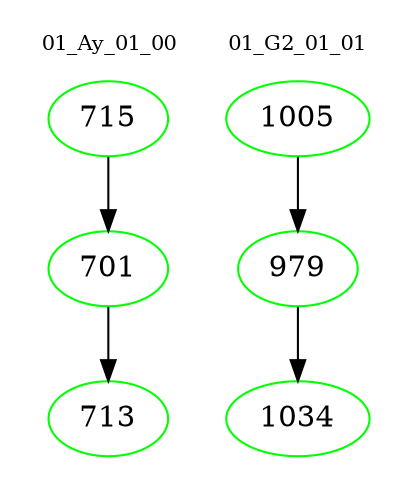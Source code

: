 digraph{
subgraph cluster_0 {
color = white
label = "01_Ay_01_00";
fontsize=10;
T0_715 [label="715", color="green"]
T0_715 -> T0_701 [color="black"]
T0_701 [label="701", color="green"]
T0_701 -> T0_713 [color="black"]
T0_713 [label="713", color="green"]
}
subgraph cluster_1 {
color = white
label = "01_G2_01_01";
fontsize=10;
T1_1005 [label="1005", color="green"]
T1_1005 -> T1_979 [color="black"]
T1_979 [label="979", color="green"]
T1_979 -> T1_1034 [color="black"]
T1_1034 [label="1034", color="green"]
}
}
